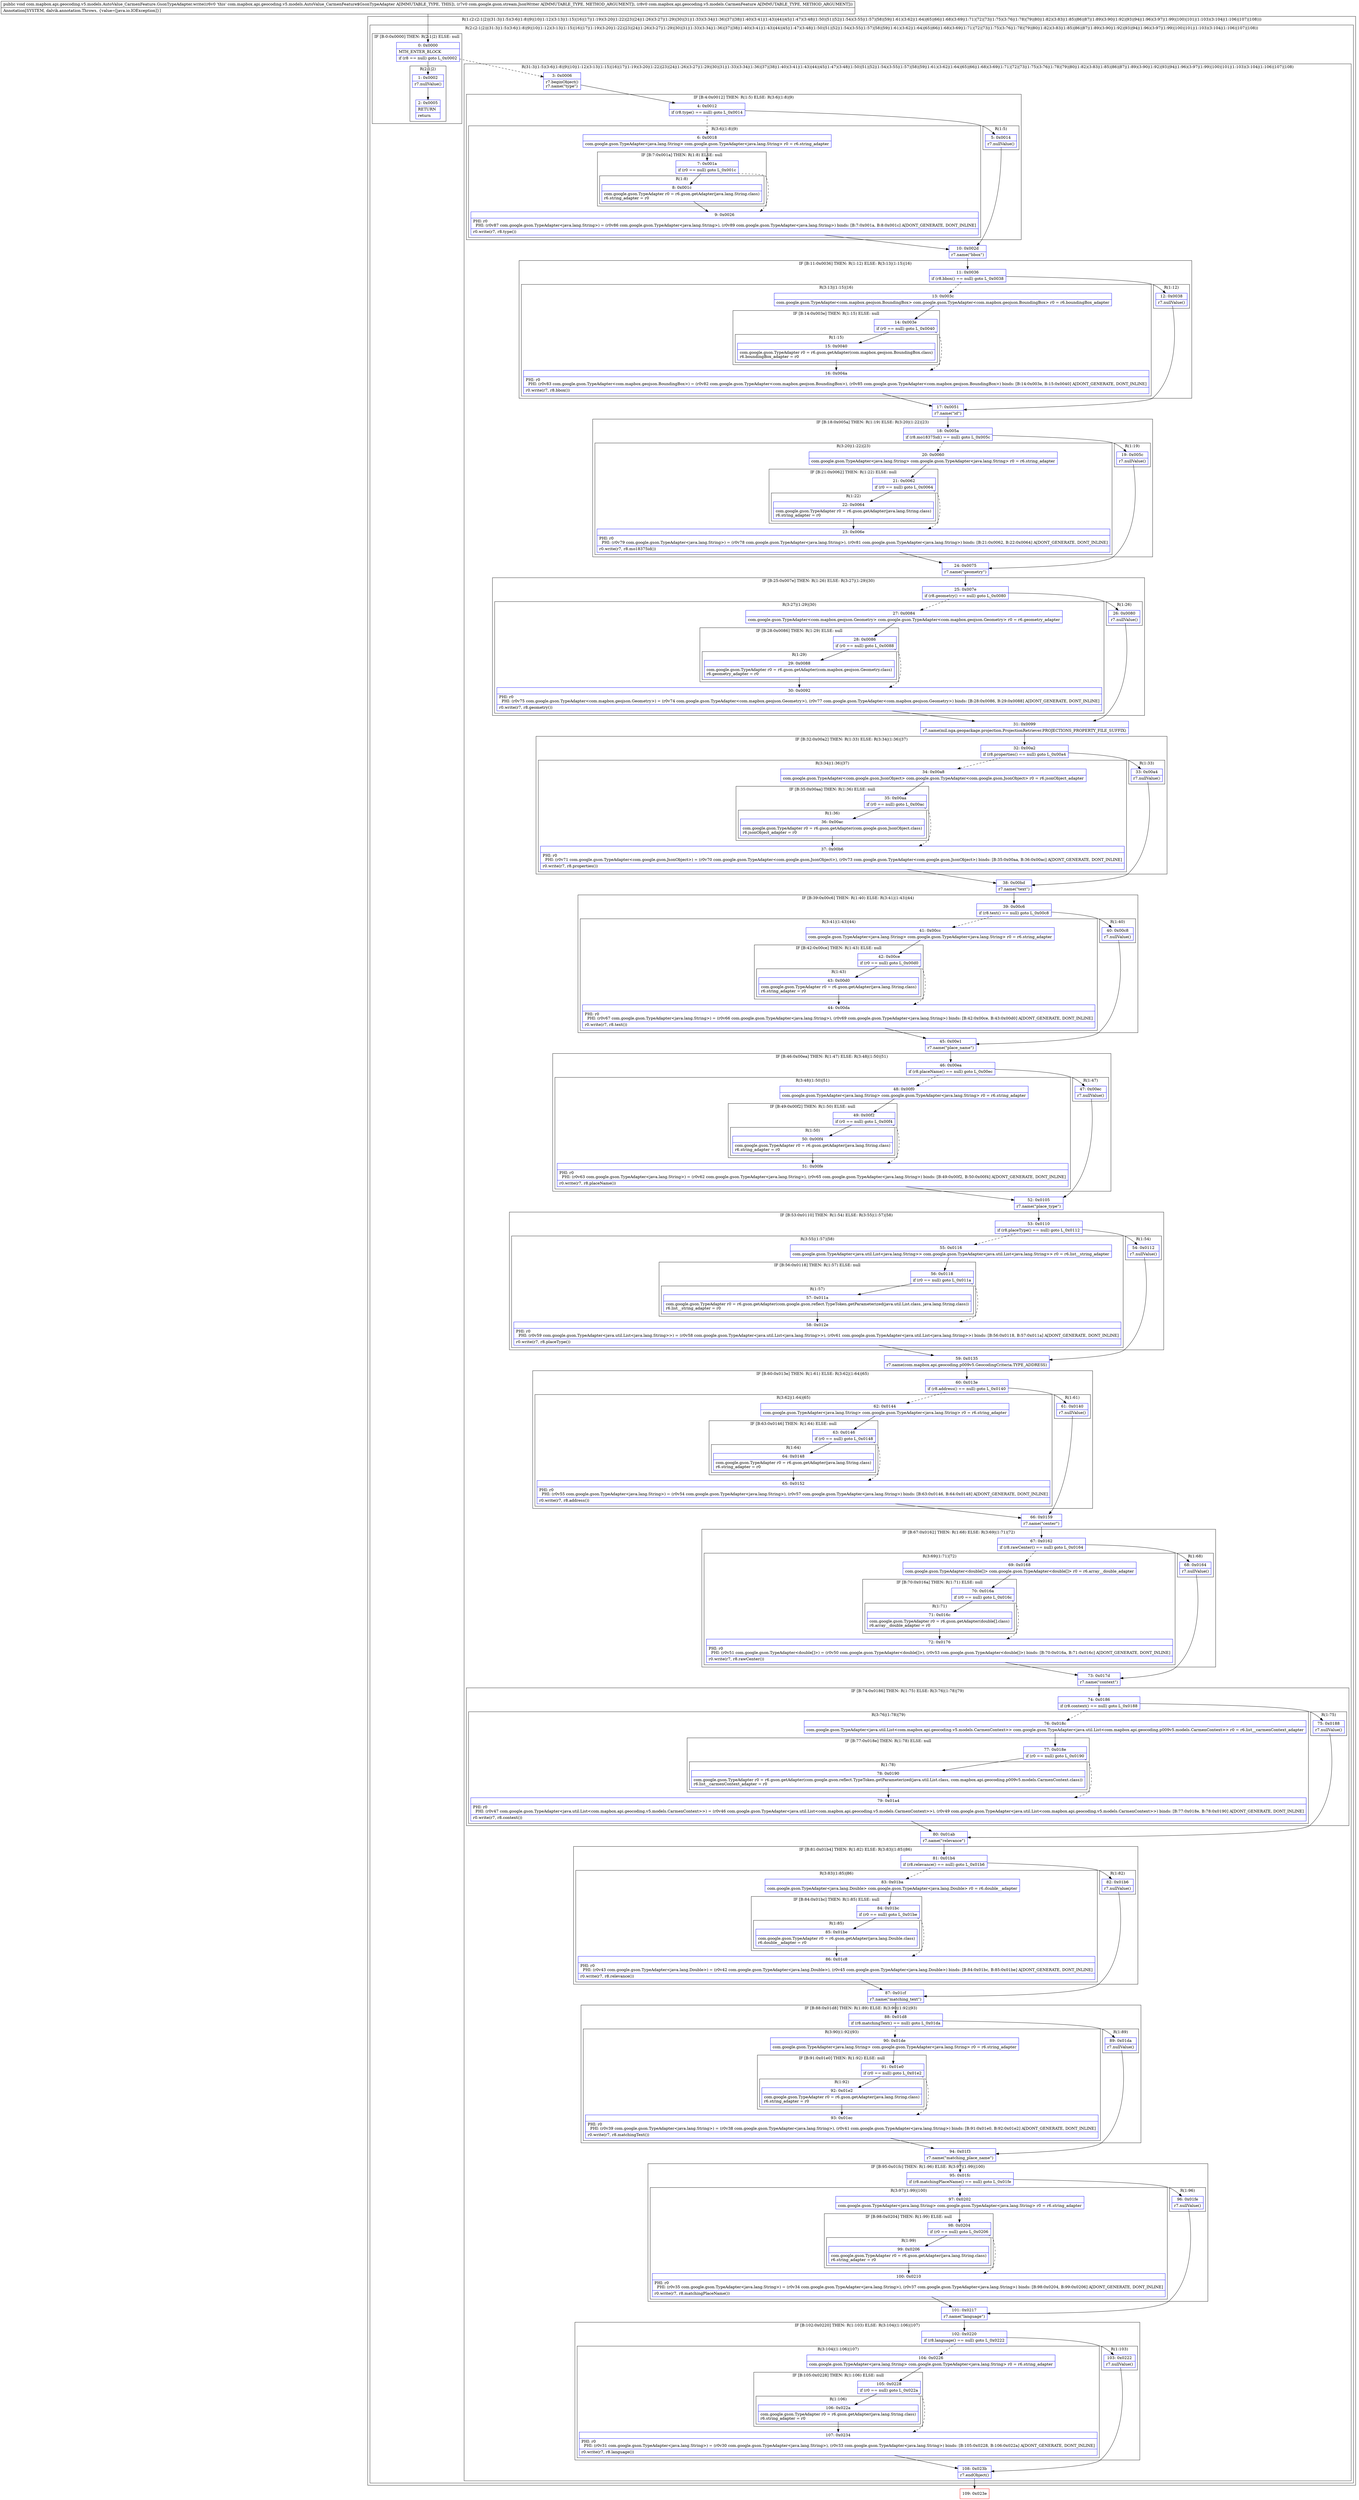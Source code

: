 digraph "CFG forcom.mapbox.api.geocoding.v5.models.AutoValue_CarmenFeature.GsonTypeAdapter.write(Lcom\/google\/gson\/stream\/JsonWriter;Lcom\/mapbox\/api\/geocoding\/v5\/models\/CarmenFeature;)V" {
subgraph cluster_Region_535325841 {
label = "R(1:(2:(2:1|2)|(31:3|(1:5)(3:6|(1:8)|9)|10|(1:12)(3:13|(1:15)|16)|17|(1:19)(3:20|(1:22)|23)|24|(1:26)(3:27|(1:29)|30)|31|(1:33)(3:34|(1:36)|37)|38|(1:40)(3:41|(1:43)|44)|45|(1:47)(3:48|(1:50)|51)|52|(1:54)(3:55|(1:57)|58)|59|(1:61)(3:62|(1:64)|65)|66|(1:68)(3:69|(1:71)|72)|73|(1:75)(3:76|(1:78)|79)|80|(1:82)(3:83|(1:85)|86)|87|(1:89)(3:90|(1:92)|93)|94|(1:96)(3:97|(1:99)|100)|101|(1:103)(3:104|(1:106)|107)|108)))";
node [shape=record,color=blue];
subgraph cluster_Region_34234628 {
label = "R(2:(2:1|2)|(31:3|(1:5)(3:6|(1:8)|9)|10|(1:12)(3:13|(1:15)|16)|17|(1:19)(3:20|(1:22)|23)|24|(1:26)(3:27|(1:29)|30)|31|(1:33)(3:34|(1:36)|37)|38|(1:40)(3:41|(1:43)|44)|45|(1:47)(3:48|(1:50)|51)|52|(1:54)(3:55|(1:57)|58)|59|(1:61)(3:62|(1:64)|65)|66|(1:68)(3:69|(1:71)|72)|73|(1:75)(3:76|(1:78)|79)|80|(1:82)(3:83|(1:85)|86)|87|(1:89)(3:90|(1:92)|93)|94|(1:96)(3:97|(1:99)|100)|101|(1:103)(3:104|(1:106)|107)|108))";
node [shape=record,color=blue];
subgraph cluster_IfRegion_1015054669 {
label = "IF [B:0:0x0000] THEN: R(2:1|2) ELSE: null";
node [shape=record,color=blue];
Node_0 [shape=record,label="{0\:\ 0x0000|MTH_ENTER_BLOCK\l|if (r8 == null) goto L_0x0002\l}"];
subgraph cluster_Region_1777220752 {
label = "R(2:1|2)";
node [shape=record,color=blue];
Node_1 [shape=record,label="{1\:\ 0x0002|r7.nullValue()\l}"];
Node_2 [shape=record,label="{2\:\ 0x0005|RETURN\l|return\l}"];
}
}
subgraph cluster_Region_901667288 {
label = "R(31:3|(1:5)(3:6|(1:8)|9)|10|(1:12)(3:13|(1:15)|16)|17|(1:19)(3:20|(1:22)|23)|24|(1:26)(3:27|(1:29)|30)|31|(1:33)(3:34|(1:36)|37)|38|(1:40)(3:41|(1:43)|44)|45|(1:47)(3:48|(1:50)|51)|52|(1:54)(3:55|(1:57)|58)|59|(1:61)(3:62|(1:64)|65)|66|(1:68)(3:69|(1:71)|72)|73|(1:75)(3:76|(1:78)|79)|80|(1:82)(3:83|(1:85)|86)|87|(1:89)(3:90|(1:92)|93)|94|(1:96)(3:97|(1:99)|100)|101|(1:103)(3:104|(1:106)|107)|108)";
node [shape=record,color=blue];
Node_3 [shape=record,label="{3\:\ 0x0006|r7.beginObject()\lr7.name(\"type\")\l}"];
subgraph cluster_IfRegion_1693256746 {
label = "IF [B:4:0x0012] THEN: R(1:5) ELSE: R(3:6|(1:8)|9)";
node [shape=record,color=blue];
Node_4 [shape=record,label="{4\:\ 0x0012|if (r8.type() == null) goto L_0x0014\l}"];
subgraph cluster_Region_1558147859 {
label = "R(1:5)";
node [shape=record,color=blue];
Node_5 [shape=record,label="{5\:\ 0x0014|r7.nullValue()\l}"];
}
subgraph cluster_Region_401189509 {
label = "R(3:6|(1:8)|9)";
node [shape=record,color=blue];
Node_6 [shape=record,label="{6\:\ 0x0018|com.google.gson.TypeAdapter\<java.lang.String\> com.google.gson.TypeAdapter\<java.lang.String\> r0 = r6.string_adapter\l}"];
subgraph cluster_IfRegion_1499209996 {
label = "IF [B:7:0x001a] THEN: R(1:8) ELSE: null";
node [shape=record,color=blue];
Node_7 [shape=record,label="{7\:\ 0x001a|if (r0 == null) goto L_0x001c\l}"];
subgraph cluster_Region_877947531 {
label = "R(1:8)";
node [shape=record,color=blue];
Node_8 [shape=record,label="{8\:\ 0x001c|com.google.gson.TypeAdapter r0 = r6.gson.getAdapter(java.lang.String.class)\lr6.string_adapter = r0\l}"];
}
}
Node_9 [shape=record,label="{9\:\ 0x0026|PHI: r0 \l  PHI: (r0v87 com.google.gson.TypeAdapter\<java.lang.String\>) = (r0v86 com.google.gson.TypeAdapter\<java.lang.String\>), (r0v89 com.google.gson.TypeAdapter\<java.lang.String\>) binds: [B:7:0x001a, B:8:0x001c] A[DONT_GENERATE, DONT_INLINE]\l|r0.write(r7, r8.type())\l}"];
}
}
Node_10 [shape=record,label="{10\:\ 0x002d|r7.name(\"bbox\")\l}"];
subgraph cluster_IfRegion_1154338468 {
label = "IF [B:11:0x0036] THEN: R(1:12) ELSE: R(3:13|(1:15)|16)";
node [shape=record,color=blue];
Node_11 [shape=record,label="{11\:\ 0x0036|if (r8.bbox() == null) goto L_0x0038\l}"];
subgraph cluster_Region_66727804 {
label = "R(1:12)";
node [shape=record,color=blue];
Node_12 [shape=record,label="{12\:\ 0x0038|r7.nullValue()\l}"];
}
subgraph cluster_Region_1581229103 {
label = "R(3:13|(1:15)|16)";
node [shape=record,color=blue];
Node_13 [shape=record,label="{13\:\ 0x003c|com.google.gson.TypeAdapter\<com.mapbox.geojson.BoundingBox\> com.google.gson.TypeAdapter\<com.mapbox.geojson.BoundingBox\> r0 = r6.boundingBox_adapter\l}"];
subgraph cluster_IfRegion_1926626182 {
label = "IF [B:14:0x003e] THEN: R(1:15) ELSE: null";
node [shape=record,color=blue];
Node_14 [shape=record,label="{14\:\ 0x003e|if (r0 == null) goto L_0x0040\l}"];
subgraph cluster_Region_1239715893 {
label = "R(1:15)";
node [shape=record,color=blue];
Node_15 [shape=record,label="{15\:\ 0x0040|com.google.gson.TypeAdapter r0 = r6.gson.getAdapter(com.mapbox.geojson.BoundingBox.class)\lr6.boundingBox_adapter = r0\l}"];
}
}
Node_16 [shape=record,label="{16\:\ 0x004a|PHI: r0 \l  PHI: (r0v83 com.google.gson.TypeAdapter\<com.mapbox.geojson.BoundingBox\>) = (r0v82 com.google.gson.TypeAdapter\<com.mapbox.geojson.BoundingBox\>), (r0v85 com.google.gson.TypeAdapter\<com.mapbox.geojson.BoundingBox\>) binds: [B:14:0x003e, B:15:0x0040] A[DONT_GENERATE, DONT_INLINE]\l|r0.write(r7, r8.bbox())\l}"];
}
}
Node_17 [shape=record,label="{17\:\ 0x0051|r7.name(\"id\")\l}"];
subgraph cluster_IfRegion_268107637 {
label = "IF [B:18:0x005a] THEN: R(1:19) ELSE: R(3:20|(1:22)|23)";
node [shape=record,color=blue];
Node_18 [shape=record,label="{18\:\ 0x005a|if (r8.mo18375id() == null) goto L_0x005c\l}"];
subgraph cluster_Region_672809586 {
label = "R(1:19)";
node [shape=record,color=blue];
Node_19 [shape=record,label="{19\:\ 0x005c|r7.nullValue()\l}"];
}
subgraph cluster_Region_1003848494 {
label = "R(3:20|(1:22)|23)";
node [shape=record,color=blue];
Node_20 [shape=record,label="{20\:\ 0x0060|com.google.gson.TypeAdapter\<java.lang.String\> com.google.gson.TypeAdapter\<java.lang.String\> r0 = r6.string_adapter\l}"];
subgraph cluster_IfRegion_447737551 {
label = "IF [B:21:0x0062] THEN: R(1:22) ELSE: null";
node [shape=record,color=blue];
Node_21 [shape=record,label="{21\:\ 0x0062|if (r0 == null) goto L_0x0064\l}"];
subgraph cluster_Region_1963577447 {
label = "R(1:22)";
node [shape=record,color=blue];
Node_22 [shape=record,label="{22\:\ 0x0064|com.google.gson.TypeAdapter r0 = r6.gson.getAdapter(java.lang.String.class)\lr6.string_adapter = r0\l}"];
}
}
Node_23 [shape=record,label="{23\:\ 0x006e|PHI: r0 \l  PHI: (r0v79 com.google.gson.TypeAdapter\<java.lang.String\>) = (r0v78 com.google.gson.TypeAdapter\<java.lang.String\>), (r0v81 com.google.gson.TypeAdapter\<java.lang.String\>) binds: [B:21:0x0062, B:22:0x0064] A[DONT_GENERATE, DONT_INLINE]\l|r0.write(r7, r8.mo18375id())\l}"];
}
}
Node_24 [shape=record,label="{24\:\ 0x0075|r7.name(\"geometry\")\l}"];
subgraph cluster_IfRegion_42471739 {
label = "IF [B:25:0x007e] THEN: R(1:26) ELSE: R(3:27|(1:29)|30)";
node [shape=record,color=blue];
Node_25 [shape=record,label="{25\:\ 0x007e|if (r8.geometry() == null) goto L_0x0080\l}"];
subgraph cluster_Region_1356554201 {
label = "R(1:26)";
node [shape=record,color=blue];
Node_26 [shape=record,label="{26\:\ 0x0080|r7.nullValue()\l}"];
}
subgraph cluster_Region_1634074341 {
label = "R(3:27|(1:29)|30)";
node [shape=record,color=blue];
Node_27 [shape=record,label="{27\:\ 0x0084|com.google.gson.TypeAdapter\<com.mapbox.geojson.Geometry\> com.google.gson.TypeAdapter\<com.mapbox.geojson.Geometry\> r0 = r6.geometry_adapter\l}"];
subgraph cluster_IfRegion_171560376 {
label = "IF [B:28:0x0086] THEN: R(1:29) ELSE: null";
node [shape=record,color=blue];
Node_28 [shape=record,label="{28\:\ 0x0086|if (r0 == null) goto L_0x0088\l}"];
subgraph cluster_Region_1485236704 {
label = "R(1:29)";
node [shape=record,color=blue];
Node_29 [shape=record,label="{29\:\ 0x0088|com.google.gson.TypeAdapter r0 = r6.gson.getAdapter(com.mapbox.geojson.Geometry.class)\lr6.geometry_adapter = r0\l}"];
}
}
Node_30 [shape=record,label="{30\:\ 0x0092|PHI: r0 \l  PHI: (r0v75 com.google.gson.TypeAdapter\<com.mapbox.geojson.Geometry\>) = (r0v74 com.google.gson.TypeAdapter\<com.mapbox.geojson.Geometry\>), (r0v77 com.google.gson.TypeAdapter\<com.mapbox.geojson.Geometry\>) binds: [B:28:0x0086, B:29:0x0088] A[DONT_GENERATE, DONT_INLINE]\l|r0.write(r7, r8.geometry())\l}"];
}
}
Node_31 [shape=record,label="{31\:\ 0x0099|r7.name(mil.nga.geopackage.projection.ProjectionRetriever.PROJECTIONS_PROPERTY_FILE_SUFFIX)\l}"];
subgraph cluster_IfRegion_142742496 {
label = "IF [B:32:0x00a2] THEN: R(1:33) ELSE: R(3:34|(1:36)|37)";
node [shape=record,color=blue];
Node_32 [shape=record,label="{32\:\ 0x00a2|if (r8.properties() == null) goto L_0x00a4\l}"];
subgraph cluster_Region_1920063824 {
label = "R(1:33)";
node [shape=record,color=blue];
Node_33 [shape=record,label="{33\:\ 0x00a4|r7.nullValue()\l}"];
}
subgraph cluster_Region_366313960 {
label = "R(3:34|(1:36)|37)";
node [shape=record,color=blue];
Node_34 [shape=record,label="{34\:\ 0x00a8|com.google.gson.TypeAdapter\<com.google.gson.JsonObject\> com.google.gson.TypeAdapter\<com.google.gson.JsonObject\> r0 = r6.jsonObject_adapter\l}"];
subgraph cluster_IfRegion_1762331331 {
label = "IF [B:35:0x00aa] THEN: R(1:36) ELSE: null";
node [shape=record,color=blue];
Node_35 [shape=record,label="{35\:\ 0x00aa|if (r0 == null) goto L_0x00ac\l}"];
subgraph cluster_Region_511283850 {
label = "R(1:36)";
node [shape=record,color=blue];
Node_36 [shape=record,label="{36\:\ 0x00ac|com.google.gson.TypeAdapter r0 = r6.gson.getAdapter(com.google.gson.JsonObject.class)\lr6.jsonObject_adapter = r0\l}"];
}
}
Node_37 [shape=record,label="{37\:\ 0x00b6|PHI: r0 \l  PHI: (r0v71 com.google.gson.TypeAdapter\<com.google.gson.JsonObject\>) = (r0v70 com.google.gson.TypeAdapter\<com.google.gson.JsonObject\>), (r0v73 com.google.gson.TypeAdapter\<com.google.gson.JsonObject\>) binds: [B:35:0x00aa, B:36:0x00ac] A[DONT_GENERATE, DONT_INLINE]\l|r0.write(r7, r8.properties())\l}"];
}
}
Node_38 [shape=record,label="{38\:\ 0x00bd|r7.name(\"text\")\l}"];
subgraph cluster_IfRegion_808591340 {
label = "IF [B:39:0x00c6] THEN: R(1:40) ELSE: R(3:41|(1:43)|44)";
node [shape=record,color=blue];
Node_39 [shape=record,label="{39\:\ 0x00c6|if (r8.text() == null) goto L_0x00c8\l}"];
subgraph cluster_Region_975023012 {
label = "R(1:40)";
node [shape=record,color=blue];
Node_40 [shape=record,label="{40\:\ 0x00c8|r7.nullValue()\l}"];
}
subgraph cluster_Region_689198718 {
label = "R(3:41|(1:43)|44)";
node [shape=record,color=blue];
Node_41 [shape=record,label="{41\:\ 0x00cc|com.google.gson.TypeAdapter\<java.lang.String\> com.google.gson.TypeAdapter\<java.lang.String\> r0 = r6.string_adapter\l}"];
subgraph cluster_IfRegion_2057195272 {
label = "IF [B:42:0x00ce] THEN: R(1:43) ELSE: null";
node [shape=record,color=blue];
Node_42 [shape=record,label="{42\:\ 0x00ce|if (r0 == null) goto L_0x00d0\l}"];
subgraph cluster_Region_1500892680 {
label = "R(1:43)";
node [shape=record,color=blue];
Node_43 [shape=record,label="{43\:\ 0x00d0|com.google.gson.TypeAdapter r0 = r6.gson.getAdapter(java.lang.String.class)\lr6.string_adapter = r0\l}"];
}
}
Node_44 [shape=record,label="{44\:\ 0x00da|PHI: r0 \l  PHI: (r0v67 com.google.gson.TypeAdapter\<java.lang.String\>) = (r0v66 com.google.gson.TypeAdapter\<java.lang.String\>), (r0v69 com.google.gson.TypeAdapter\<java.lang.String\>) binds: [B:42:0x00ce, B:43:0x00d0] A[DONT_GENERATE, DONT_INLINE]\l|r0.write(r7, r8.text())\l}"];
}
}
Node_45 [shape=record,label="{45\:\ 0x00e1|r7.name(\"place_name\")\l}"];
subgraph cluster_IfRegion_580428308 {
label = "IF [B:46:0x00ea] THEN: R(1:47) ELSE: R(3:48|(1:50)|51)";
node [shape=record,color=blue];
Node_46 [shape=record,label="{46\:\ 0x00ea|if (r8.placeName() == null) goto L_0x00ec\l}"];
subgraph cluster_Region_1591694414 {
label = "R(1:47)";
node [shape=record,color=blue];
Node_47 [shape=record,label="{47\:\ 0x00ec|r7.nullValue()\l}"];
}
subgraph cluster_Region_1324866760 {
label = "R(3:48|(1:50)|51)";
node [shape=record,color=blue];
Node_48 [shape=record,label="{48\:\ 0x00f0|com.google.gson.TypeAdapter\<java.lang.String\> com.google.gson.TypeAdapter\<java.lang.String\> r0 = r6.string_adapter\l}"];
subgraph cluster_IfRegion_957011414 {
label = "IF [B:49:0x00f2] THEN: R(1:50) ELSE: null";
node [shape=record,color=blue];
Node_49 [shape=record,label="{49\:\ 0x00f2|if (r0 == null) goto L_0x00f4\l}"];
subgraph cluster_Region_1524577020 {
label = "R(1:50)";
node [shape=record,color=blue];
Node_50 [shape=record,label="{50\:\ 0x00f4|com.google.gson.TypeAdapter r0 = r6.gson.getAdapter(java.lang.String.class)\lr6.string_adapter = r0\l}"];
}
}
Node_51 [shape=record,label="{51\:\ 0x00fe|PHI: r0 \l  PHI: (r0v63 com.google.gson.TypeAdapter\<java.lang.String\>) = (r0v62 com.google.gson.TypeAdapter\<java.lang.String\>), (r0v65 com.google.gson.TypeAdapter\<java.lang.String\>) binds: [B:49:0x00f2, B:50:0x00f4] A[DONT_GENERATE, DONT_INLINE]\l|r0.write(r7, r8.placeName())\l}"];
}
}
Node_52 [shape=record,label="{52\:\ 0x0105|r7.name(\"place_type\")\l}"];
subgraph cluster_IfRegion_2125655302 {
label = "IF [B:53:0x0110] THEN: R(1:54) ELSE: R(3:55|(1:57)|58)";
node [shape=record,color=blue];
Node_53 [shape=record,label="{53\:\ 0x0110|if (r8.placeType() == null) goto L_0x0112\l}"];
subgraph cluster_Region_690305535 {
label = "R(1:54)";
node [shape=record,color=blue];
Node_54 [shape=record,label="{54\:\ 0x0112|r7.nullValue()\l}"];
}
subgraph cluster_Region_513885089 {
label = "R(3:55|(1:57)|58)";
node [shape=record,color=blue];
Node_55 [shape=record,label="{55\:\ 0x0116|com.google.gson.TypeAdapter\<java.util.List\<java.lang.String\>\> com.google.gson.TypeAdapter\<java.util.List\<java.lang.String\>\> r0 = r6.list__string_adapter\l}"];
subgraph cluster_IfRegion_1612579347 {
label = "IF [B:56:0x0118] THEN: R(1:57) ELSE: null";
node [shape=record,color=blue];
Node_56 [shape=record,label="{56\:\ 0x0118|if (r0 == null) goto L_0x011a\l}"];
subgraph cluster_Region_2133033643 {
label = "R(1:57)";
node [shape=record,color=blue];
Node_57 [shape=record,label="{57\:\ 0x011a|com.google.gson.TypeAdapter r0 = r6.gson.getAdapter(com.google.gson.reflect.TypeToken.getParameterized(java.util.List.class, java.lang.String.class))\lr6.list__string_adapter = r0\l}"];
}
}
Node_58 [shape=record,label="{58\:\ 0x012e|PHI: r0 \l  PHI: (r0v59 com.google.gson.TypeAdapter\<java.util.List\<java.lang.String\>\>) = (r0v58 com.google.gson.TypeAdapter\<java.util.List\<java.lang.String\>\>), (r0v61 com.google.gson.TypeAdapter\<java.util.List\<java.lang.String\>\>) binds: [B:56:0x0118, B:57:0x011a] A[DONT_GENERATE, DONT_INLINE]\l|r0.write(r7, r8.placeType())\l}"];
}
}
Node_59 [shape=record,label="{59\:\ 0x0135|r7.name(com.mapbox.api.geocoding.p009v5.GeocodingCriteria.TYPE_ADDRESS)\l}"];
subgraph cluster_IfRegion_1321907917 {
label = "IF [B:60:0x013e] THEN: R(1:61) ELSE: R(3:62|(1:64)|65)";
node [shape=record,color=blue];
Node_60 [shape=record,label="{60\:\ 0x013e|if (r8.address() == null) goto L_0x0140\l}"];
subgraph cluster_Region_1779689086 {
label = "R(1:61)";
node [shape=record,color=blue];
Node_61 [shape=record,label="{61\:\ 0x0140|r7.nullValue()\l}"];
}
subgraph cluster_Region_61622767 {
label = "R(3:62|(1:64)|65)";
node [shape=record,color=blue];
Node_62 [shape=record,label="{62\:\ 0x0144|com.google.gson.TypeAdapter\<java.lang.String\> com.google.gson.TypeAdapter\<java.lang.String\> r0 = r6.string_adapter\l}"];
subgraph cluster_IfRegion_1638526429 {
label = "IF [B:63:0x0146] THEN: R(1:64) ELSE: null";
node [shape=record,color=blue];
Node_63 [shape=record,label="{63\:\ 0x0146|if (r0 == null) goto L_0x0148\l}"];
subgraph cluster_Region_1921889761 {
label = "R(1:64)";
node [shape=record,color=blue];
Node_64 [shape=record,label="{64\:\ 0x0148|com.google.gson.TypeAdapter r0 = r6.gson.getAdapter(java.lang.String.class)\lr6.string_adapter = r0\l}"];
}
}
Node_65 [shape=record,label="{65\:\ 0x0152|PHI: r0 \l  PHI: (r0v55 com.google.gson.TypeAdapter\<java.lang.String\>) = (r0v54 com.google.gson.TypeAdapter\<java.lang.String\>), (r0v57 com.google.gson.TypeAdapter\<java.lang.String\>) binds: [B:63:0x0146, B:64:0x0148] A[DONT_GENERATE, DONT_INLINE]\l|r0.write(r7, r8.address())\l}"];
}
}
Node_66 [shape=record,label="{66\:\ 0x0159|r7.name(\"center\")\l}"];
subgraph cluster_IfRegion_60882151 {
label = "IF [B:67:0x0162] THEN: R(1:68) ELSE: R(3:69|(1:71)|72)";
node [shape=record,color=blue];
Node_67 [shape=record,label="{67\:\ 0x0162|if (r8.rawCenter() == null) goto L_0x0164\l}"];
subgraph cluster_Region_55232429 {
label = "R(1:68)";
node [shape=record,color=blue];
Node_68 [shape=record,label="{68\:\ 0x0164|r7.nullValue()\l}"];
}
subgraph cluster_Region_1106646231 {
label = "R(3:69|(1:71)|72)";
node [shape=record,color=blue];
Node_69 [shape=record,label="{69\:\ 0x0168|com.google.gson.TypeAdapter\<double[]\> com.google.gson.TypeAdapter\<double[]\> r0 = r6.array__double_adapter\l}"];
subgraph cluster_IfRegion_39826716 {
label = "IF [B:70:0x016a] THEN: R(1:71) ELSE: null";
node [shape=record,color=blue];
Node_70 [shape=record,label="{70\:\ 0x016a|if (r0 == null) goto L_0x016c\l}"];
subgraph cluster_Region_1799291148 {
label = "R(1:71)";
node [shape=record,color=blue];
Node_71 [shape=record,label="{71\:\ 0x016c|com.google.gson.TypeAdapter r0 = r6.gson.getAdapter(double[].class)\lr6.array__double_adapter = r0\l}"];
}
}
Node_72 [shape=record,label="{72\:\ 0x0176|PHI: r0 \l  PHI: (r0v51 com.google.gson.TypeAdapter\<double[]\>) = (r0v50 com.google.gson.TypeAdapter\<double[]\>), (r0v53 com.google.gson.TypeAdapter\<double[]\>) binds: [B:70:0x016a, B:71:0x016c] A[DONT_GENERATE, DONT_INLINE]\l|r0.write(r7, r8.rawCenter())\l}"];
}
}
Node_73 [shape=record,label="{73\:\ 0x017d|r7.name(\"context\")\l}"];
subgraph cluster_IfRegion_405632471 {
label = "IF [B:74:0x0186] THEN: R(1:75) ELSE: R(3:76|(1:78)|79)";
node [shape=record,color=blue];
Node_74 [shape=record,label="{74\:\ 0x0186|if (r8.context() == null) goto L_0x0188\l}"];
subgraph cluster_Region_1836601530 {
label = "R(1:75)";
node [shape=record,color=blue];
Node_75 [shape=record,label="{75\:\ 0x0188|r7.nullValue()\l}"];
}
subgraph cluster_Region_928232971 {
label = "R(3:76|(1:78)|79)";
node [shape=record,color=blue];
Node_76 [shape=record,label="{76\:\ 0x018c|com.google.gson.TypeAdapter\<java.util.List\<com.mapbox.api.geocoding.v5.models.CarmenContext\>\> com.google.gson.TypeAdapter\<java.util.List\<com.mapbox.api.geocoding.p009v5.models.CarmenContext\>\> r0 = r6.list__carmenContext_adapter\l}"];
subgraph cluster_IfRegion_1007140534 {
label = "IF [B:77:0x018e] THEN: R(1:78) ELSE: null";
node [shape=record,color=blue];
Node_77 [shape=record,label="{77\:\ 0x018e|if (r0 == null) goto L_0x0190\l}"];
subgraph cluster_Region_894146647 {
label = "R(1:78)";
node [shape=record,color=blue];
Node_78 [shape=record,label="{78\:\ 0x0190|com.google.gson.TypeAdapter r0 = r6.gson.getAdapter(com.google.gson.reflect.TypeToken.getParameterized(java.util.List.class, com.mapbox.api.geocoding.p009v5.models.CarmenContext.class))\lr6.list__carmenContext_adapter = r0\l}"];
}
}
Node_79 [shape=record,label="{79\:\ 0x01a4|PHI: r0 \l  PHI: (r0v47 com.google.gson.TypeAdapter\<java.util.List\<com.mapbox.api.geocoding.v5.models.CarmenContext\>\>) = (r0v46 com.google.gson.TypeAdapter\<java.util.List\<com.mapbox.api.geocoding.v5.models.CarmenContext\>\>), (r0v49 com.google.gson.TypeAdapter\<java.util.List\<com.mapbox.api.geocoding.v5.models.CarmenContext\>\>) binds: [B:77:0x018e, B:78:0x0190] A[DONT_GENERATE, DONT_INLINE]\l|r0.write(r7, r8.context())\l}"];
}
}
Node_80 [shape=record,label="{80\:\ 0x01ab|r7.name(\"relevance\")\l}"];
subgraph cluster_IfRegion_1773915702 {
label = "IF [B:81:0x01b4] THEN: R(1:82) ELSE: R(3:83|(1:85)|86)";
node [shape=record,color=blue];
Node_81 [shape=record,label="{81\:\ 0x01b4|if (r8.relevance() == null) goto L_0x01b6\l}"];
subgraph cluster_Region_1008278275 {
label = "R(1:82)";
node [shape=record,color=blue];
Node_82 [shape=record,label="{82\:\ 0x01b6|r7.nullValue()\l}"];
}
subgraph cluster_Region_1980662420 {
label = "R(3:83|(1:85)|86)";
node [shape=record,color=blue];
Node_83 [shape=record,label="{83\:\ 0x01ba|com.google.gson.TypeAdapter\<java.lang.Double\> com.google.gson.TypeAdapter\<java.lang.Double\> r0 = r6.double__adapter\l}"];
subgraph cluster_IfRegion_1208394048 {
label = "IF [B:84:0x01bc] THEN: R(1:85) ELSE: null";
node [shape=record,color=blue];
Node_84 [shape=record,label="{84\:\ 0x01bc|if (r0 == null) goto L_0x01be\l}"];
subgraph cluster_Region_1227365821 {
label = "R(1:85)";
node [shape=record,color=blue];
Node_85 [shape=record,label="{85\:\ 0x01be|com.google.gson.TypeAdapter r0 = r6.gson.getAdapter(java.lang.Double.class)\lr6.double__adapter = r0\l}"];
}
}
Node_86 [shape=record,label="{86\:\ 0x01c8|PHI: r0 \l  PHI: (r0v43 com.google.gson.TypeAdapter\<java.lang.Double\>) = (r0v42 com.google.gson.TypeAdapter\<java.lang.Double\>), (r0v45 com.google.gson.TypeAdapter\<java.lang.Double\>) binds: [B:84:0x01bc, B:85:0x01be] A[DONT_GENERATE, DONT_INLINE]\l|r0.write(r7, r8.relevance())\l}"];
}
}
Node_87 [shape=record,label="{87\:\ 0x01cf|r7.name(\"matching_text\")\l}"];
subgraph cluster_IfRegion_1332298394 {
label = "IF [B:88:0x01d8] THEN: R(1:89) ELSE: R(3:90|(1:92)|93)";
node [shape=record,color=blue];
Node_88 [shape=record,label="{88\:\ 0x01d8|if (r8.matchingText() == null) goto L_0x01da\l}"];
subgraph cluster_Region_1622881869 {
label = "R(1:89)";
node [shape=record,color=blue];
Node_89 [shape=record,label="{89\:\ 0x01da|r7.nullValue()\l}"];
}
subgraph cluster_Region_1339951328 {
label = "R(3:90|(1:92)|93)";
node [shape=record,color=blue];
Node_90 [shape=record,label="{90\:\ 0x01de|com.google.gson.TypeAdapter\<java.lang.String\> com.google.gson.TypeAdapter\<java.lang.String\> r0 = r6.string_adapter\l}"];
subgraph cluster_IfRegion_902388847 {
label = "IF [B:91:0x01e0] THEN: R(1:92) ELSE: null";
node [shape=record,color=blue];
Node_91 [shape=record,label="{91\:\ 0x01e0|if (r0 == null) goto L_0x01e2\l}"];
subgraph cluster_Region_1778195026 {
label = "R(1:92)";
node [shape=record,color=blue];
Node_92 [shape=record,label="{92\:\ 0x01e2|com.google.gson.TypeAdapter r0 = r6.gson.getAdapter(java.lang.String.class)\lr6.string_adapter = r0\l}"];
}
}
Node_93 [shape=record,label="{93\:\ 0x01ec|PHI: r0 \l  PHI: (r0v39 com.google.gson.TypeAdapter\<java.lang.String\>) = (r0v38 com.google.gson.TypeAdapter\<java.lang.String\>), (r0v41 com.google.gson.TypeAdapter\<java.lang.String\>) binds: [B:91:0x01e0, B:92:0x01e2] A[DONT_GENERATE, DONT_INLINE]\l|r0.write(r7, r8.matchingText())\l}"];
}
}
Node_94 [shape=record,label="{94\:\ 0x01f3|r7.name(\"matching_place_name\")\l}"];
subgraph cluster_IfRegion_1472630290 {
label = "IF [B:95:0x01fc] THEN: R(1:96) ELSE: R(3:97|(1:99)|100)";
node [shape=record,color=blue];
Node_95 [shape=record,label="{95\:\ 0x01fc|if (r8.matchingPlaceName() == null) goto L_0x01fe\l}"];
subgraph cluster_Region_594761450 {
label = "R(1:96)";
node [shape=record,color=blue];
Node_96 [shape=record,label="{96\:\ 0x01fe|r7.nullValue()\l}"];
}
subgraph cluster_Region_1068705495 {
label = "R(3:97|(1:99)|100)";
node [shape=record,color=blue];
Node_97 [shape=record,label="{97\:\ 0x0202|com.google.gson.TypeAdapter\<java.lang.String\> com.google.gson.TypeAdapter\<java.lang.String\> r0 = r6.string_adapter\l}"];
subgraph cluster_IfRegion_1726262302 {
label = "IF [B:98:0x0204] THEN: R(1:99) ELSE: null";
node [shape=record,color=blue];
Node_98 [shape=record,label="{98\:\ 0x0204|if (r0 == null) goto L_0x0206\l}"];
subgraph cluster_Region_1966422961 {
label = "R(1:99)";
node [shape=record,color=blue];
Node_99 [shape=record,label="{99\:\ 0x0206|com.google.gson.TypeAdapter r0 = r6.gson.getAdapter(java.lang.String.class)\lr6.string_adapter = r0\l}"];
}
}
Node_100 [shape=record,label="{100\:\ 0x0210|PHI: r0 \l  PHI: (r0v35 com.google.gson.TypeAdapter\<java.lang.String\>) = (r0v34 com.google.gson.TypeAdapter\<java.lang.String\>), (r0v37 com.google.gson.TypeAdapter\<java.lang.String\>) binds: [B:98:0x0204, B:99:0x0206] A[DONT_GENERATE, DONT_INLINE]\l|r0.write(r7, r8.matchingPlaceName())\l}"];
}
}
Node_101 [shape=record,label="{101\:\ 0x0217|r7.name(\"language\")\l}"];
subgraph cluster_IfRegion_638299532 {
label = "IF [B:102:0x0220] THEN: R(1:103) ELSE: R(3:104|(1:106)|107)";
node [shape=record,color=blue];
Node_102 [shape=record,label="{102\:\ 0x0220|if (r8.language() == null) goto L_0x0222\l}"];
subgraph cluster_Region_532409950 {
label = "R(1:103)";
node [shape=record,color=blue];
Node_103 [shape=record,label="{103\:\ 0x0222|r7.nullValue()\l}"];
}
subgraph cluster_Region_1040115270 {
label = "R(3:104|(1:106)|107)";
node [shape=record,color=blue];
Node_104 [shape=record,label="{104\:\ 0x0226|com.google.gson.TypeAdapter\<java.lang.String\> com.google.gson.TypeAdapter\<java.lang.String\> r0 = r6.string_adapter\l}"];
subgraph cluster_IfRegion_1385132953 {
label = "IF [B:105:0x0228] THEN: R(1:106) ELSE: null";
node [shape=record,color=blue];
Node_105 [shape=record,label="{105\:\ 0x0228|if (r0 == null) goto L_0x022a\l}"];
subgraph cluster_Region_1436076882 {
label = "R(1:106)";
node [shape=record,color=blue];
Node_106 [shape=record,label="{106\:\ 0x022a|com.google.gson.TypeAdapter r0 = r6.gson.getAdapter(java.lang.String.class)\lr6.string_adapter = r0\l}"];
}
}
Node_107 [shape=record,label="{107\:\ 0x0234|PHI: r0 \l  PHI: (r0v31 com.google.gson.TypeAdapter\<java.lang.String\>) = (r0v30 com.google.gson.TypeAdapter\<java.lang.String\>), (r0v33 com.google.gson.TypeAdapter\<java.lang.String\>) binds: [B:105:0x0228, B:106:0x022a] A[DONT_GENERATE, DONT_INLINE]\l|r0.write(r7, r8.language())\l}"];
}
}
Node_108 [shape=record,label="{108\:\ 0x023b|r7.endObject()\l}"];
}
}
}
Node_109 [shape=record,color=red,label="{109\:\ 0x023e}"];
MethodNode[shape=record,label="{public void com.mapbox.api.geocoding.v5.models.AutoValue_CarmenFeature.GsonTypeAdapter.write((r6v0 'this' com.mapbox.api.geocoding.v5.models.AutoValue_CarmenFeature$GsonTypeAdapter A[IMMUTABLE_TYPE, THIS]), (r7v0 com.google.gson.stream.JsonWriter A[IMMUTABLE_TYPE, METHOD_ARGUMENT]), (r8v0 com.mapbox.api.geocoding.v5.models.CarmenFeature A[IMMUTABLE_TYPE, METHOD_ARGUMENT]))  | Annotation[SYSTEM, dalvik.annotation.Throws, \{value=[java.io.IOException]\}]\l}"];
MethodNode -> Node_0;
Node_0 -> Node_1;
Node_0 -> Node_3[style=dashed];
Node_1 -> Node_2;
Node_3 -> Node_4;
Node_4 -> Node_5;
Node_4 -> Node_6[style=dashed];
Node_5 -> Node_10;
Node_6 -> Node_7;
Node_7 -> Node_8;
Node_7 -> Node_9[style=dashed];
Node_8 -> Node_9;
Node_9 -> Node_10;
Node_10 -> Node_11;
Node_11 -> Node_12;
Node_11 -> Node_13[style=dashed];
Node_12 -> Node_17;
Node_13 -> Node_14;
Node_14 -> Node_15;
Node_14 -> Node_16[style=dashed];
Node_15 -> Node_16;
Node_16 -> Node_17;
Node_17 -> Node_18;
Node_18 -> Node_19;
Node_18 -> Node_20[style=dashed];
Node_19 -> Node_24;
Node_20 -> Node_21;
Node_21 -> Node_22;
Node_21 -> Node_23[style=dashed];
Node_22 -> Node_23;
Node_23 -> Node_24;
Node_24 -> Node_25;
Node_25 -> Node_26;
Node_25 -> Node_27[style=dashed];
Node_26 -> Node_31;
Node_27 -> Node_28;
Node_28 -> Node_29;
Node_28 -> Node_30[style=dashed];
Node_29 -> Node_30;
Node_30 -> Node_31;
Node_31 -> Node_32;
Node_32 -> Node_33;
Node_32 -> Node_34[style=dashed];
Node_33 -> Node_38;
Node_34 -> Node_35;
Node_35 -> Node_36;
Node_35 -> Node_37[style=dashed];
Node_36 -> Node_37;
Node_37 -> Node_38;
Node_38 -> Node_39;
Node_39 -> Node_40;
Node_39 -> Node_41[style=dashed];
Node_40 -> Node_45;
Node_41 -> Node_42;
Node_42 -> Node_43;
Node_42 -> Node_44[style=dashed];
Node_43 -> Node_44;
Node_44 -> Node_45;
Node_45 -> Node_46;
Node_46 -> Node_47;
Node_46 -> Node_48[style=dashed];
Node_47 -> Node_52;
Node_48 -> Node_49;
Node_49 -> Node_50;
Node_49 -> Node_51[style=dashed];
Node_50 -> Node_51;
Node_51 -> Node_52;
Node_52 -> Node_53;
Node_53 -> Node_54;
Node_53 -> Node_55[style=dashed];
Node_54 -> Node_59;
Node_55 -> Node_56;
Node_56 -> Node_57;
Node_56 -> Node_58[style=dashed];
Node_57 -> Node_58;
Node_58 -> Node_59;
Node_59 -> Node_60;
Node_60 -> Node_61;
Node_60 -> Node_62[style=dashed];
Node_61 -> Node_66;
Node_62 -> Node_63;
Node_63 -> Node_64;
Node_63 -> Node_65[style=dashed];
Node_64 -> Node_65;
Node_65 -> Node_66;
Node_66 -> Node_67;
Node_67 -> Node_68;
Node_67 -> Node_69[style=dashed];
Node_68 -> Node_73;
Node_69 -> Node_70;
Node_70 -> Node_71;
Node_70 -> Node_72[style=dashed];
Node_71 -> Node_72;
Node_72 -> Node_73;
Node_73 -> Node_74;
Node_74 -> Node_75;
Node_74 -> Node_76[style=dashed];
Node_75 -> Node_80;
Node_76 -> Node_77;
Node_77 -> Node_78;
Node_77 -> Node_79[style=dashed];
Node_78 -> Node_79;
Node_79 -> Node_80;
Node_80 -> Node_81;
Node_81 -> Node_82;
Node_81 -> Node_83[style=dashed];
Node_82 -> Node_87;
Node_83 -> Node_84;
Node_84 -> Node_85;
Node_84 -> Node_86[style=dashed];
Node_85 -> Node_86;
Node_86 -> Node_87;
Node_87 -> Node_88;
Node_88 -> Node_89;
Node_88 -> Node_90[style=dashed];
Node_89 -> Node_94;
Node_90 -> Node_91;
Node_91 -> Node_92;
Node_91 -> Node_93[style=dashed];
Node_92 -> Node_93;
Node_93 -> Node_94;
Node_94 -> Node_95;
Node_95 -> Node_96;
Node_95 -> Node_97[style=dashed];
Node_96 -> Node_101;
Node_97 -> Node_98;
Node_98 -> Node_99;
Node_98 -> Node_100[style=dashed];
Node_99 -> Node_100;
Node_100 -> Node_101;
Node_101 -> Node_102;
Node_102 -> Node_103;
Node_102 -> Node_104[style=dashed];
Node_103 -> Node_108;
Node_104 -> Node_105;
Node_105 -> Node_106;
Node_105 -> Node_107[style=dashed];
Node_106 -> Node_107;
Node_107 -> Node_108;
Node_108 -> Node_109;
}

